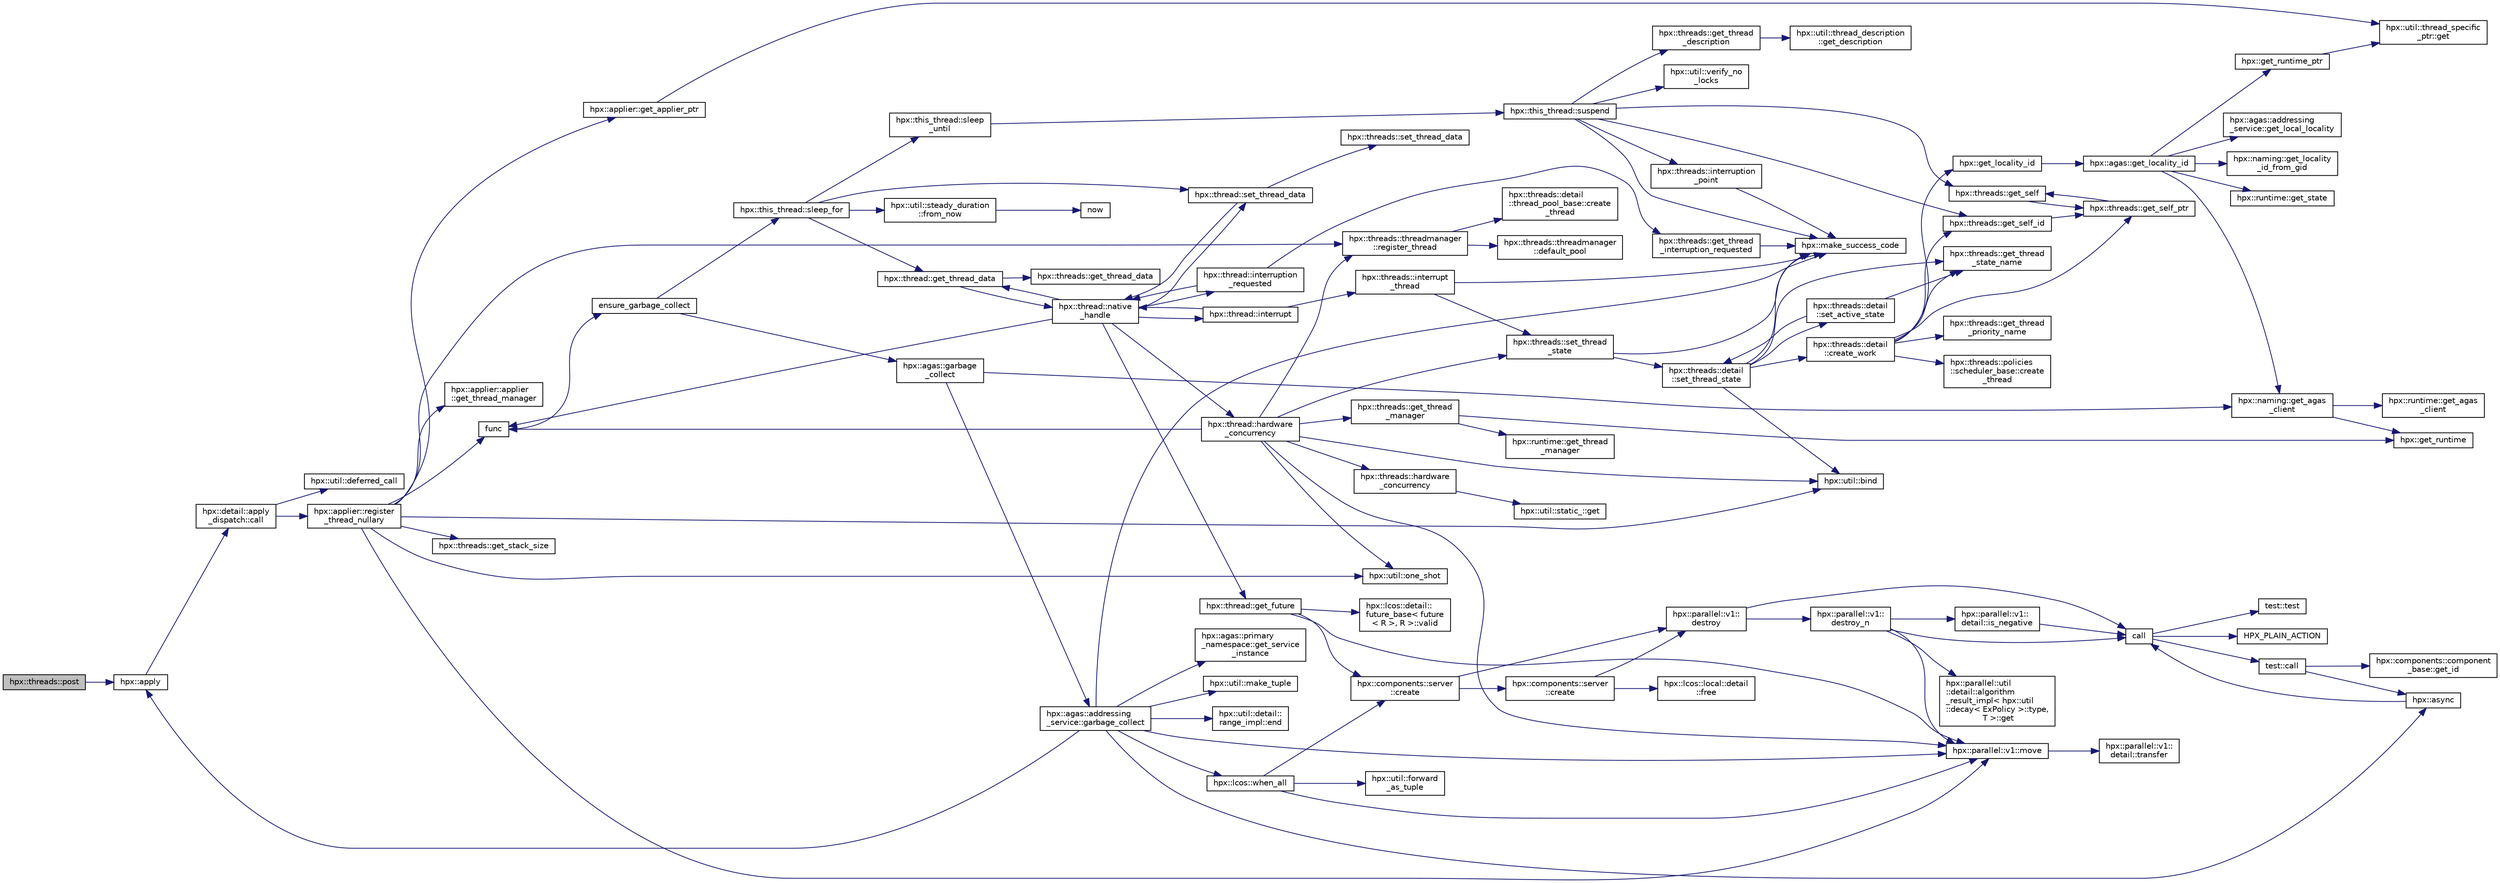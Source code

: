 digraph "hpx::threads::post"
{
  edge [fontname="Helvetica",fontsize="10",labelfontname="Helvetica",labelfontsize="10"];
  node [fontname="Helvetica",fontsize="10",shape=record];
  rankdir="LR";
  Node9685 [label="hpx::threads::post",height=0.2,width=0.4,color="black", fillcolor="grey75", style="filled", fontcolor="black"];
  Node9685 -> Node9686 [color="midnightblue",fontsize="10",style="solid",fontname="Helvetica"];
  Node9686 [label="hpx::apply",height=0.2,width=0.4,color="black", fillcolor="white", style="filled",URL="$d8/d83/namespacehpx.html#aa87762f0db0731d385f3fdfdb25d59fc"];
  Node9686 -> Node9687 [color="midnightblue",fontsize="10",style="solid",fontname="Helvetica"];
  Node9687 [label="hpx::detail::apply\l_dispatch::call",height=0.2,width=0.4,color="black", fillcolor="white", style="filled",URL="$db/de8/structhpx_1_1detail_1_1apply__dispatch.html#a0755fab16d281e74bcff0f8045be9459"];
  Node9687 -> Node9688 [color="midnightblue",fontsize="10",style="solid",fontname="Helvetica"];
  Node9688 [label="hpx::applier::register\l_thread_nullary",height=0.2,width=0.4,color="black", fillcolor="white", style="filled",URL="$d8/dcb/namespacehpx_1_1applier.html#a401cd1145927e58d74d1eb52aaccd936"];
  Node9688 -> Node9689 [color="midnightblue",fontsize="10",style="solid",fontname="Helvetica"];
  Node9689 [label="hpx::applier::get_applier_ptr",height=0.2,width=0.4,color="black", fillcolor="white", style="filled",URL="$d8/dcb/namespacehpx_1_1applier.html#a617483cf2b77ad3a0aa428ade7b35299"];
  Node9689 -> Node9690 [color="midnightblue",fontsize="10",style="solid",fontname="Helvetica"];
  Node9690 [label="hpx::util::thread_specific\l_ptr::get",height=0.2,width=0.4,color="black", fillcolor="white", style="filled",URL="$d4/d4c/structhpx_1_1util_1_1thread__specific__ptr.html#a3b27d8520710478aa41d1f74206bdba9"];
  Node9688 -> Node9691 [color="midnightblue",fontsize="10",style="solid",fontname="Helvetica"];
  Node9691 [label="func",height=0.2,width=0.4,color="black", fillcolor="white", style="filled",URL="$d8/dfd/id__type__ref__counting__1032_8cpp.html#ab811b86ea5107ffb3351fcaa29d2c652"];
  Node9691 -> Node9692 [color="midnightblue",fontsize="10",style="solid",fontname="Helvetica"];
  Node9692 [label="ensure_garbage_collect",height=0.2,width=0.4,color="black", fillcolor="white", style="filled",URL="$d8/dfd/id__type__ref__counting__1032_8cpp.html#a5264b94bf7c262ac0e521fb290d476d5"];
  Node9692 -> Node9693 [color="midnightblue",fontsize="10",style="solid",fontname="Helvetica"];
  Node9693 [label="hpx::this_thread::sleep_for",height=0.2,width=0.4,color="black", fillcolor="white", style="filled",URL="$d9/d52/namespacehpx_1_1this__thread.html#afc042a5a5fa52eef2d1d177a343435cf"];
  Node9693 -> Node9694 [color="midnightblue",fontsize="10",style="solid",fontname="Helvetica"];
  Node9694 [label="hpx::this_thread::sleep\l_until",height=0.2,width=0.4,color="black", fillcolor="white", style="filled",URL="$d9/d52/namespacehpx_1_1this__thread.html#ae12a853980115b23ff0ab8ca06622658"];
  Node9694 -> Node9695 [color="midnightblue",fontsize="10",style="solid",fontname="Helvetica"];
  Node9695 [label="hpx::this_thread::suspend",height=0.2,width=0.4,color="black", fillcolor="white", style="filled",URL="$d9/d52/namespacehpx_1_1this__thread.html#aca220026fb3014c0881d129fe31c0073"];
  Node9695 -> Node9696 [color="midnightblue",fontsize="10",style="solid",fontname="Helvetica"];
  Node9696 [label="hpx::threads::get_self",height=0.2,width=0.4,color="black", fillcolor="white", style="filled",URL="$d7/d28/namespacehpx_1_1threads.html#a07daf4d6d29233f20d66d41ab7b5b8e8"];
  Node9696 -> Node9697 [color="midnightblue",fontsize="10",style="solid",fontname="Helvetica"];
  Node9697 [label="hpx::threads::get_self_ptr",height=0.2,width=0.4,color="black", fillcolor="white", style="filled",URL="$d7/d28/namespacehpx_1_1threads.html#a22877ae347ad884cde3a51397dad6c53"];
  Node9697 -> Node9696 [color="midnightblue",fontsize="10",style="solid",fontname="Helvetica"];
  Node9695 -> Node9698 [color="midnightblue",fontsize="10",style="solid",fontname="Helvetica"];
  Node9698 [label="hpx::threads::get_self_id",height=0.2,width=0.4,color="black", fillcolor="white", style="filled",URL="$d7/d28/namespacehpx_1_1threads.html#afafe0f900b9fac3d4ed3c747625c1cfe"];
  Node9698 -> Node9697 [color="midnightblue",fontsize="10",style="solid",fontname="Helvetica"];
  Node9695 -> Node9699 [color="midnightblue",fontsize="10",style="solid",fontname="Helvetica"];
  Node9699 [label="hpx::threads::interruption\l_point",height=0.2,width=0.4,color="black", fillcolor="white", style="filled",URL="$d7/d28/namespacehpx_1_1threads.html#ada6ec56a12b050707311d8c628089059"];
  Node9699 -> Node9700 [color="midnightblue",fontsize="10",style="solid",fontname="Helvetica"];
  Node9700 [label="hpx::make_success_code",height=0.2,width=0.4,color="black", fillcolor="white", style="filled",URL="$d8/d83/namespacehpx.html#a0e8512a8f49e2a6c8185061181419d8f",tooltip="Returns error_code(hpx::success, \"success\", mode). "];
  Node9695 -> Node9701 [color="midnightblue",fontsize="10",style="solid",fontname="Helvetica"];
  Node9701 [label="hpx::util::verify_no\l_locks",height=0.2,width=0.4,color="black", fillcolor="white", style="filled",URL="$df/dad/namespacehpx_1_1util.html#ae0e1837ee6f09b79b26c2e788d2e9fc9"];
  Node9695 -> Node9702 [color="midnightblue",fontsize="10",style="solid",fontname="Helvetica"];
  Node9702 [label="hpx::threads::get_thread\l_description",height=0.2,width=0.4,color="black", fillcolor="white", style="filled",URL="$d7/d28/namespacehpx_1_1threads.html#a42fc18a7a680f4e8bc633a4b4c956701"];
  Node9702 -> Node9703 [color="midnightblue",fontsize="10",style="solid",fontname="Helvetica"];
  Node9703 [label="hpx::util::thread_description\l::get_description",height=0.2,width=0.4,color="black", fillcolor="white", style="filled",URL="$df/d9e/structhpx_1_1util_1_1thread__description.html#a8c834e14eca6eb228188022577f9f952"];
  Node9695 -> Node9700 [color="midnightblue",fontsize="10",style="solid",fontname="Helvetica"];
  Node9693 -> Node9704 [color="midnightblue",fontsize="10",style="solid",fontname="Helvetica"];
  Node9704 [label="hpx::util::steady_duration\l::from_now",height=0.2,width=0.4,color="black", fillcolor="white", style="filled",URL="$d9/d4f/classhpx_1_1util_1_1steady__duration.html#a0132206d767cd0f7395507b40111a153"];
  Node9704 -> Node9705 [color="midnightblue",fontsize="10",style="solid",fontname="Helvetica"];
  Node9705 [label="now",height=0.2,width=0.4,color="black", fillcolor="white", style="filled",URL="$de/db3/1d__stencil__1__omp_8cpp.html#a89e9667753dccfac455bd37a7a3a7b16"];
  Node9693 -> Node9706 [color="midnightblue",fontsize="10",style="solid",fontname="Helvetica"];
  Node9706 [label="hpx::thread::get_thread_data",height=0.2,width=0.4,color="black", fillcolor="white", style="filled",URL="$de/d9b/classhpx_1_1thread.html#a4535ef82cec3b953d2c941d20e3e3904"];
  Node9706 -> Node9707 [color="midnightblue",fontsize="10",style="solid",fontname="Helvetica"];
  Node9707 [label="hpx::threads::get_thread_data",height=0.2,width=0.4,color="black", fillcolor="white", style="filled",URL="$d7/d28/namespacehpx_1_1threads.html#a8737931ff6303807225f735b2b384ae4"];
  Node9706 -> Node9708 [color="midnightblue",fontsize="10",style="solid",fontname="Helvetica"];
  Node9708 [label="hpx::thread::native\l_handle",height=0.2,width=0.4,color="black", fillcolor="white", style="filled",URL="$de/d9b/classhpx_1_1thread.html#acf48190d264ab64c1c4ec99d0b421b5a"];
  Node9708 -> Node9709 [color="midnightblue",fontsize="10",style="solid",fontname="Helvetica"];
  Node9709 [label="hpx::thread::hardware\l_concurrency",height=0.2,width=0.4,color="black", fillcolor="white", style="filled",URL="$de/d9b/classhpx_1_1thread.html#a8e4fff210e02485ba493bc3a2a956c03"];
  Node9709 -> Node9710 [color="midnightblue",fontsize="10",style="solid",fontname="Helvetica"];
  Node9710 [label="hpx::threads::hardware\l_concurrency",height=0.2,width=0.4,color="black", fillcolor="white", style="filled",URL="$d7/d28/namespacehpx_1_1threads.html#aa8752a235478d2ad7b5ac467b63ab527"];
  Node9710 -> Node9711 [color="midnightblue",fontsize="10",style="solid",fontname="Helvetica"];
  Node9711 [label="hpx::util::static_::get",height=0.2,width=0.4,color="black", fillcolor="white", style="filled",URL="$d3/dbb/structhpx_1_1util_1_1static__.html#a2967c633948a3bf17a3b5405ef5a8318"];
  Node9709 -> Node9691 [color="midnightblue",fontsize="10",style="solid",fontname="Helvetica"];
  Node9709 -> Node9712 [color="midnightblue",fontsize="10",style="solid",fontname="Helvetica"];
  Node9712 [label="hpx::util::bind",height=0.2,width=0.4,color="black", fillcolor="white", style="filled",URL="$df/dad/namespacehpx_1_1util.html#ad844caedf82a0173d6909d910c3e48c6"];
  Node9709 -> Node9713 [color="midnightblue",fontsize="10",style="solid",fontname="Helvetica"];
  Node9713 [label="hpx::util::one_shot",height=0.2,width=0.4,color="black", fillcolor="white", style="filled",URL="$df/dad/namespacehpx_1_1util.html#a273e61be42a72415291e0ec0a4f28c7a"];
  Node9709 -> Node9714 [color="midnightblue",fontsize="10",style="solid",fontname="Helvetica"];
  Node9714 [label="hpx::parallel::v1::move",height=0.2,width=0.4,color="black", fillcolor="white", style="filled",URL="$db/db9/namespacehpx_1_1parallel_1_1v1.html#aa7c4ede081ce786c9d1eb1adff495cfc"];
  Node9714 -> Node9715 [color="midnightblue",fontsize="10",style="solid",fontname="Helvetica"];
  Node9715 [label="hpx::parallel::v1::\ldetail::transfer",height=0.2,width=0.4,color="black", fillcolor="white", style="filled",URL="$d2/ddd/namespacehpx_1_1parallel_1_1v1_1_1detail.html#ab1b56a05e1885ca7cc7ffa1804dd2f3c"];
  Node9709 -> Node9716 [color="midnightblue",fontsize="10",style="solid",fontname="Helvetica"];
  Node9716 [label="hpx::threads::get_thread\l_manager",height=0.2,width=0.4,color="black", fillcolor="white", style="filled",URL="$d7/d28/namespacehpx_1_1threads.html#a076973c3a53beadde7d967e22c4f6cce"];
  Node9716 -> Node9717 [color="midnightblue",fontsize="10",style="solid",fontname="Helvetica"];
  Node9717 [label="hpx::get_runtime",height=0.2,width=0.4,color="black", fillcolor="white", style="filled",URL="$d8/d83/namespacehpx.html#aef902cc6c7dd3b9fbadf34d1e850a070"];
  Node9716 -> Node9718 [color="midnightblue",fontsize="10",style="solid",fontname="Helvetica"];
  Node9718 [label="hpx::runtime::get_thread\l_manager",height=0.2,width=0.4,color="black", fillcolor="white", style="filled",URL="$d0/d7b/classhpx_1_1runtime.html#a865b12d57fcd44a8d3dda3e35414f563"];
  Node9709 -> Node9719 [color="midnightblue",fontsize="10",style="solid",fontname="Helvetica"];
  Node9719 [label="hpx::threads::threadmanager\l::register_thread",height=0.2,width=0.4,color="black", fillcolor="white", style="filled",URL="$d5/daa/classhpx_1_1threads_1_1threadmanager.html#a7f79c7578e08a60ca45eb276ce8133d8"];
  Node9719 -> Node9720 [color="midnightblue",fontsize="10",style="solid",fontname="Helvetica"];
  Node9720 [label="hpx::threads::threadmanager\l::default_pool",height=0.2,width=0.4,color="black", fillcolor="white", style="filled",URL="$d5/daa/classhpx_1_1threads_1_1threadmanager.html#a851f067d03b5dd1c5e6a9a6a841e05df"];
  Node9719 -> Node9721 [color="midnightblue",fontsize="10",style="solid",fontname="Helvetica"];
  Node9721 [label="hpx::threads::detail\l::thread_pool_base::create\l_thread",height=0.2,width=0.4,color="black", fillcolor="white", style="filled",URL="$de/dae/classhpx_1_1threads_1_1detail_1_1thread__pool__base.html#ad35d3779eef6f4528e62a26d71b34b34"];
  Node9709 -> Node9722 [color="midnightblue",fontsize="10",style="solid",fontname="Helvetica"];
  Node9722 [label="hpx::threads::set_thread\l_state",height=0.2,width=0.4,color="black", fillcolor="white", style="filled",URL="$d7/d28/namespacehpx_1_1threads.html#ac0690ad16ad778bcc79dcd727cc33025",tooltip="Set the thread state of the thread referenced by the thread_id id. "];
  Node9722 -> Node9700 [color="midnightblue",fontsize="10",style="solid",fontname="Helvetica"];
  Node9722 -> Node9723 [color="midnightblue",fontsize="10",style="solid",fontname="Helvetica"];
  Node9723 [label="hpx::threads::detail\l::set_thread_state",height=0.2,width=0.4,color="black", fillcolor="white", style="filled",URL="$d2/dd1/namespacehpx_1_1threads_1_1detail.html#af85ddc854c4a149bf1738eb1b111b9ab"];
  Node9723 -> Node9724 [color="midnightblue",fontsize="10",style="solid",fontname="Helvetica"];
  Node9724 [label="hpx::threads::get_thread\l_state_name",height=0.2,width=0.4,color="black", fillcolor="white", style="filled",URL="$d7/d28/namespacehpx_1_1threads.html#a26f91ea8d2195f165c033241c5cd11db"];
  Node9723 -> Node9700 [color="midnightblue",fontsize="10",style="solid",fontname="Helvetica"];
  Node9723 -> Node9712 [color="midnightblue",fontsize="10",style="solid",fontname="Helvetica"];
  Node9723 -> Node9725 [color="midnightblue",fontsize="10",style="solid",fontname="Helvetica"];
  Node9725 [label="hpx::threads::detail\l::set_active_state",height=0.2,width=0.4,color="black", fillcolor="white", style="filled",URL="$d2/dd1/namespacehpx_1_1threads_1_1detail.html#a45884a5bf04ad66a4f259231a3947e76"];
  Node9725 -> Node9724 [color="midnightblue",fontsize="10",style="solid",fontname="Helvetica"];
  Node9725 -> Node9723 [color="midnightblue",fontsize="10",style="solid",fontname="Helvetica"];
  Node9723 -> Node9726 [color="midnightblue",fontsize="10",style="solid",fontname="Helvetica"];
  Node9726 [label="hpx::threads::detail\l::create_work",height=0.2,width=0.4,color="black", fillcolor="white", style="filled",URL="$d2/dd1/namespacehpx_1_1threads_1_1detail.html#ae22384a3c1b1a1940032fad068fb54b1"];
  Node9726 -> Node9724 [color="midnightblue",fontsize="10",style="solid",fontname="Helvetica"];
  Node9726 -> Node9727 [color="midnightblue",fontsize="10",style="solid",fontname="Helvetica"];
  Node9727 [label="hpx::threads::get_thread\l_priority_name",height=0.2,width=0.4,color="black", fillcolor="white", style="filled",URL="$d7/d28/namespacehpx_1_1threads.html#a9c6b2fec0c1cf5b06ff83ce756ca6d42"];
  Node9726 -> Node9697 [color="midnightblue",fontsize="10",style="solid",fontname="Helvetica"];
  Node9726 -> Node9698 [color="midnightblue",fontsize="10",style="solid",fontname="Helvetica"];
  Node9726 -> Node9728 [color="midnightblue",fontsize="10",style="solid",fontname="Helvetica"];
  Node9728 [label="hpx::get_locality_id",height=0.2,width=0.4,color="black", fillcolor="white", style="filled",URL="$d8/d83/namespacehpx.html#a158d7c54a657bb364c1704033010697b",tooltip="Return the number of the locality this function is being called from. "];
  Node9728 -> Node9729 [color="midnightblue",fontsize="10",style="solid",fontname="Helvetica"];
  Node9729 [label="hpx::agas::get_locality_id",height=0.2,width=0.4,color="black", fillcolor="white", style="filled",URL="$dc/d54/namespacehpx_1_1agas.html#a491cc2ddecdf0f1a9129900caa6a4d3e"];
  Node9729 -> Node9730 [color="midnightblue",fontsize="10",style="solid",fontname="Helvetica"];
  Node9730 [label="hpx::get_runtime_ptr",height=0.2,width=0.4,color="black", fillcolor="white", style="filled",URL="$d8/d83/namespacehpx.html#af29daf2bb3e01b4d6495a1742b6cce64"];
  Node9730 -> Node9690 [color="midnightblue",fontsize="10",style="solid",fontname="Helvetica"];
  Node9729 -> Node9731 [color="midnightblue",fontsize="10",style="solid",fontname="Helvetica"];
  Node9731 [label="hpx::runtime::get_state",height=0.2,width=0.4,color="black", fillcolor="white", style="filled",URL="$d0/d7b/classhpx_1_1runtime.html#ab405f80e060dac95d624520f38b0524c"];
  Node9729 -> Node9732 [color="midnightblue",fontsize="10",style="solid",fontname="Helvetica"];
  Node9732 [label="hpx::naming::get_agas\l_client",height=0.2,width=0.4,color="black", fillcolor="white", style="filled",URL="$d4/dc9/namespacehpx_1_1naming.html#a0408fffd5d34b620712a801b0ae3b032"];
  Node9732 -> Node9717 [color="midnightblue",fontsize="10",style="solid",fontname="Helvetica"];
  Node9732 -> Node9733 [color="midnightblue",fontsize="10",style="solid",fontname="Helvetica"];
  Node9733 [label="hpx::runtime::get_agas\l_client",height=0.2,width=0.4,color="black", fillcolor="white", style="filled",URL="$d0/d7b/classhpx_1_1runtime.html#aeb5dddd30d6b9861669af8ad44d1a96a"];
  Node9729 -> Node9734 [color="midnightblue",fontsize="10",style="solid",fontname="Helvetica"];
  Node9734 [label="hpx::agas::addressing\l_service::get_local_locality",height=0.2,width=0.4,color="black", fillcolor="white", style="filled",URL="$db/d58/structhpx_1_1agas_1_1addressing__service.html#ab52c19a37c2a7a006c6c15f90ad0539c"];
  Node9729 -> Node9735 [color="midnightblue",fontsize="10",style="solid",fontname="Helvetica"];
  Node9735 [label="hpx::naming::get_locality\l_id_from_gid",height=0.2,width=0.4,color="black", fillcolor="white", style="filled",URL="$d4/dc9/namespacehpx_1_1naming.html#a7fd43037784560bd04fda9b49e33529f"];
  Node9726 -> Node9736 [color="midnightblue",fontsize="10",style="solid",fontname="Helvetica"];
  Node9736 [label="hpx::threads::policies\l::scheduler_base::create\l_thread",height=0.2,width=0.4,color="black", fillcolor="white", style="filled",URL="$dd/d7e/structhpx_1_1threads_1_1policies_1_1scheduler__base.html#ad3b05cd7f363cc8e8410ce368c3794e0"];
  Node9708 -> Node9737 [color="midnightblue",fontsize="10",style="solid",fontname="Helvetica"];
  Node9737 [label="hpx::thread::interrupt",height=0.2,width=0.4,color="black", fillcolor="white", style="filled",URL="$de/d9b/classhpx_1_1thread.html#ac34d0d033aa743c476a79dbc2e1a8a39"];
  Node9737 -> Node9738 [color="midnightblue",fontsize="10",style="solid",fontname="Helvetica"];
  Node9738 [label="hpx::threads::interrupt\l_thread",height=0.2,width=0.4,color="black", fillcolor="white", style="filled",URL="$d7/d28/namespacehpx_1_1threads.html#a6bdda1a2aab61b9b13d274b5155d7e73"];
  Node9738 -> Node9700 [color="midnightblue",fontsize="10",style="solid",fontname="Helvetica"];
  Node9738 -> Node9722 [color="midnightblue",fontsize="10",style="solid",fontname="Helvetica"];
  Node9737 -> Node9708 [color="midnightblue",fontsize="10",style="solid",fontname="Helvetica"];
  Node9708 -> Node9739 [color="midnightblue",fontsize="10",style="solid",fontname="Helvetica"];
  Node9739 [label="hpx::thread::interruption\l_requested",height=0.2,width=0.4,color="black", fillcolor="white", style="filled",URL="$de/d9b/classhpx_1_1thread.html#a33276bb4c20bbb0b1978944e18ef71b8"];
  Node9739 -> Node9740 [color="midnightblue",fontsize="10",style="solid",fontname="Helvetica"];
  Node9740 [label="hpx::threads::get_thread\l_interruption_requested",height=0.2,width=0.4,color="black", fillcolor="white", style="filled",URL="$d7/d28/namespacehpx_1_1threads.html#ae64a7fdb8b5c8bac7be0c8282672a03b"];
  Node9740 -> Node9700 [color="midnightblue",fontsize="10",style="solid",fontname="Helvetica"];
  Node9739 -> Node9708 [color="midnightblue",fontsize="10",style="solid",fontname="Helvetica"];
  Node9708 -> Node9741 [color="midnightblue",fontsize="10",style="solid",fontname="Helvetica"];
  Node9741 [label="hpx::thread::get_future",height=0.2,width=0.4,color="black", fillcolor="white", style="filled",URL="$de/d9b/classhpx_1_1thread.html#a87fdb0d8da826366fc190ed224900a64"];
  Node9741 -> Node9742 [color="midnightblue",fontsize="10",style="solid",fontname="Helvetica"];
  Node9742 [label="hpx::lcos::detail::\lfuture_base\< future\l\< R \>, R \>::valid",height=0.2,width=0.4,color="black", fillcolor="white", style="filled",URL="$d5/dd7/classhpx_1_1lcos_1_1detail_1_1future__base.html#aaf7beb7374815614363033bd96573e75"];
  Node9741 -> Node9743 [color="midnightblue",fontsize="10",style="solid",fontname="Helvetica"];
  Node9743 [label="hpx::components::server\l::create",height=0.2,width=0.4,color="black", fillcolor="white", style="filled",URL="$d2/da2/namespacehpx_1_1components_1_1server.html#ac776c89f3d68ceb910e8cee9fa937ab4",tooltip="Create arrays of components using their default constructor. "];
  Node9743 -> Node9744 [color="midnightblue",fontsize="10",style="solid",fontname="Helvetica"];
  Node9744 [label="hpx::components::server\l::create",height=0.2,width=0.4,color="black", fillcolor="white", style="filled",URL="$d2/da2/namespacehpx_1_1components_1_1server.html#a77d26de181c97b444565e230577981bd"];
  Node9744 -> Node9745 [color="midnightblue",fontsize="10",style="solid",fontname="Helvetica"];
  Node9745 [label="hpx::lcos::local::detail\l::free",height=0.2,width=0.4,color="black", fillcolor="white", style="filled",URL="$d4/dcb/namespacehpx_1_1lcos_1_1local_1_1detail.html#a55a940f019734e9bb045dc123cd80e48"];
  Node9744 -> Node9746 [color="midnightblue",fontsize="10",style="solid",fontname="Helvetica"];
  Node9746 [label="hpx::parallel::v1::\ldestroy",height=0.2,width=0.4,color="black", fillcolor="white", style="filled",URL="$db/db9/namespacehpx_1_1parallel_1_1v1.html#acf303558375048e8a7cc9a2c2e09477f"];
  Node9746 -> Node9747 [color="midnightblue",fontsize="10",style="solid",fontname="Helvetica"];
  Node9747 [label="call",height=0.2,width=0.4,color="black", fillcolor="white", style="filled",URL="$d2/d67/promise__1620_8cpp.html#a58357f0b82bc761e1d0b9091ed563a70"];
  Node9747 -> Node9748 [color="midnightblue",fontsize="10",style="solid",fontname="Helvetica"];
  Node9748 [label="test::test",height=0.2,width=0.4,color="black", fillcolor="white", style="filled",URL="$d8/d89/structtest.html#ab42d5ece712d716b04cb3f686f297a26"];
  Node9747 -> Node9749 [color="midnightblue",fontsize="10",style="solid",fontname="Helvetica"];
  Node9749 [label="HPX_PLAIN_ACTION",height=0.2,width=0.4,color="black", fillcolor="white", style="filled",URL="$d2/d67/promise__1620_8cpp.html#ab96aab827a4b1fcaf66cfe0ba83fef23"];
  Node9747 -> Node9750 [color="midnightblue",fontsize="10",style="solid",fontname="Helvetica"];
  Node9750 [label="test::call",height=0.2,width=0.4,color="black", fillcolor="white", style="filled",URL="$d8/d89/structtest.html#aeb29e7ed6518b9426ccf1344c52620ae"];
  Node9750 -> Node9751 [color="midnightblue",fontsize="10",style="solid",fontname="Helvetica"];
  Node9751 [label="hpx::async",height=0.2,width=0.4,color="black", fillcolor="white", style="filled",URL="$d8/d83/namespacehpx.html#acb7d8e37b73b823956ce144f9a57eaa4"];
  Node9751 -> Node9747 [color="midnightblue",fontsize="10",style="solid",fontname="Helvetica"];
  Node9750 -> Node9752 [color="midnightblue",fontsize="10",style="solid",fontname="Helvetica"];
  Node9752 [label="hpx::components::component\l_base::get_id",height=0.2,width=0.4,color="black", fillcolor="white", style="filled",URL="$d2/de6/classhpx_1_1components_1_1component__base.html#a4c8fd93514039bdf01c48d66d82b19cd"];
  Node9746 -> Node9753 [color="midnightblue",fontsize="10",style="solid",fontname="Helvetica"];
  Node9753 [label="hpx::parallel::v1::\ldestroy_n",height=0.2,width=0.4,color="black", fillcolor="white", style="filled",URL="$db/db9/namespacehpx_1_1parallel_1_1v1.html#a71d0691132a300690163f5636bcd5bd3"];
  Node9753 -> Node9754 [color="midnightblue",fontsize="10",style="solid",fontname="Helvetica"];
  Node9754 [label="hpx::parallel::v1::\ldetail::is_negative",height=0.2,width=0.4,color="black", fillcolor="white", style="filled",URL="$d2/ddd/namespacehpx_1_1parallel_1_1v1_1_1detail.html#adf2e40fc4b20ad0fd442ee3118a4d527"];
  Node9754 -> Node9747 [color="midnightblue",fontsize="10",style="solid",fontname="Helvetica"];
  Node9753 -> Node9755 [color="midnightblue",fontsize="10",style="solid",fontname="Helvetica"];
  Node9755 [label="hpx::parallel::util\l::detail::algorithm\l_result_impl\< hpx::util\l::decay\< ExPolicy \>::type,\l T \>::get",height=0.2,width=0.4,color="black", fillcolor="white", style="filled",URL="$d2/d42/structhpx_1_1parallel_1_1util_1_1detail_1_1algorithm__result__impl.html#ab5b051e8ec74eff5e0e62fd63f5d377e"];
  Node9753 -> Node9714 [color="midnightblue",fontsize="10",style="solid",fontname="Helvetica"];
  Node9753 -> Node9747 [color="midnightblue",fontsize="10",style="solid",fontname="Helvetica"];
  Node9743 -> Node9746 [color="midnightblue",fontsize="10",style="solid",fontname="Helvetica"];
  Node9741 -> Node9714 [color="midnightblue",fontsize="10",style="solid",fontname="Helvetica"];
  Node9708 -> Node9706 [color="midnightblue",fontsize="10",style="solid",fontname="Helvetica"];
  Node9708 -> Node9756 [color="midnightblue",fontsize="10",style="solid",fontname="Helvetica"];
  Node9756 [label="hpx::thread::set_thread_data",height=0.2,width=0.4,color="black", fillcolor="white", style="filled",URL="$de/d9b/classhpx_1_1thread.html#a7317a3cf5251f3b33c990449570d4cea"];
  Node9756 -> Node9757 [color="midnightblue",fontsize="10",style="solid",fontname="Helvetica"];
  Node9757 [label="hpx::threads::set_thread_data",height=0.2,width=0.4,color="black", fillcolor="white", style="filled",URL="$d7/d28/namespacehpx_1_1threads.html#a00a625acc149fce3ae38e4340454acf7"];
  Node9756 -> Node9708 [color="midnightblue",fontsize="10",style="solid",fontname="Helvetica"];
  Node9708 -> Node9691 [color="midnightblue",fontsize="10",style="solid",fontname="Helvetica"];
  Node9693 -> Node9756 [color="midnightblue",fontsize="10",style="solid",fontname="Helvetica"];
  Node9692 -> Node9758 [color="midnightblue",fontsize="10",style="solid",fontname="Helvetica"];
  Node9758 [label="hpx::agas::garbage\l_collect",height=0.2,width=0.4,color="black", fillcolor="white", style="filled",URL="$dc/d54/namespacehpx_1_1agas.html#a951337adc4f9bd6df00a50737468e911"];
  Node9758 -> Node9732 [color="midnightblue",fontsize="10",style="solid",fontname="Helvetica"];
  Node9758 -> Node9759 [color="midnightblue",fontsize="10",style="solid",fontname="Helvetica"];
  Node9759 [label="hpx::agas::addressing\l_service::garbage_collect",height=0.2,width=0.4,color="black", fillcolor="white", style="filled",URL="$db/d58/structhpx_1_1agas_1_1addressing__service.html#a87dcae0eacf6e62d5103ebf516d86f63"];
  Node9759 -> Node9700 [color="midnightblue",fontsize="10",style="solid",fontname="Helvetica"];
  Node9759 -> Node9760 [color="midnightblue",fontsize="10",style="solid",fontname="Helvetica"];
  Node9760 [label="hpx::agas::primary\l_namespace::get_service\l_instance",height=0.2,width=0.4,color="black", fillcolor="white", style="filled",URL="$d1/d43/structhpx_1_1agas_1_1primary__namespace.html#a7630ff0f30ff8c23b13b4672c5350e2e"];
  Node9759 -> Node9761 [color="midnightblue",fontsize="10",style="solid",fontname="Helvetica"];
  Node9761 [label="hpx::util::make_tuple",height=0.2,width=0.4,color="black", fillcolor="white", style="filled",URL="$df/dad/namespacehpx_1_1util.html#a06fa74211a987d208e013f400a9f5328"];
  Node9759 -> Node9762 [color="midnightblue",fontsize="10",style="solid",fontname="Helvetica"];
  Node9762 [label="hpx::util::detail::\lrange_impl::end",height=0.2,width=0.4,color="black", fillcolor="white", style="filled",URL="$d4/d4a/namespacehpx_1_1util_1_1detail_1_1range__impl.html#afb2ea48b0902f52ee4d8b764807b4316"];
  Node9759 -> Node9686 [color="midnightblue",fontsize="10",style="solid",fontname="Helvetica"];
  Node9759 -> Node9714 [color="midnightblue",fontsize="10",style="solid",fontname="Helvetica"];
  Node9759 -> Node9751 [color="midnightblue",fontsize="10",style="solid",fontname="Helvetica"];
  Node9759 -> Node9763 [color="midnightblue",fontsize="10",style="solid",fontname="Helvetica"];
  Node9763 [label="hpx::lcos::when_all",height=0.2,width=0.4,color="black", fillcolor="white", style="filled",URL="$d2/dc9/namespacehpx_1_1lcos.html#a1a6fb024d8690923fb185d5aee204d54"];
  Node9763 -> Node9764 [color="midnightblue",fontsize="10",style="solid",fontname="Helvetica"];
  Node9764 [label="hpx::util::forward\l_as_tuple",height=0.2,width=0.4,color="black", fillcolor="white", style="filled",URL="$df/dad/namespacehpx_1_1util.html#ab7c31e3f24c3302a4f67b6735a6fa597"];
  Node9763 -> Node9714 [color="midnightblue",fontsize="10",style="solid",fontname="Helvetica"];
  Node9763 -> Node9743 [color="midnightblue",fontsize="10",style="solid",fontname="Helvetica"];
  Node9688 -> Node9712 [color="midnightblue",fontsize="10",style="solid",fontname="Helvetica"];
  Node9688 -> Node9713 [color="midnightblue",fontsize="10",style="solid",fontname="Helvetica"];
  Node9688 -> Node9714 [color="midnightblue",fontsize="10",style="solid",fontname="Helvetica"];
  Node9688 -> Node9765 [color="midnightblue",fontsize="10",style="solid",fontname="Helvetica"];
  Node9765 [label="hpx::threads::get_stack_size",height=0.2,width=0.4,color="black", fillcolor="white", style="filled",URL="$d7/d28/namespacehpx_1_1threads.html#af597241b3c2785150be206737ca04aa6",tooltip="The get_stack_size function is part of the thread related API. It. "];
  Node9688 -> Node9766 [color="midnightblue",fontsize="10",style="solid",fontname="Helvetica"];
  Node9766 [label="hpx::applier::applier\l::get_thread_manager",height=0.2,width=0.4,color="black", fillcolor="white", style="filled",URL="$da/dcb/classhpx_1_1applier_1_1applier.html#acc36d583973701e573be39da97bba866",tooltip="Access the thread-manager instance associated with this applier. "];
  Node9688 -> Node9719 [color="midnightblue",fontsize="10",style="solid",fontname="Helvetica"];
  Node9687 -> Node9767 [color="midnightblue",fontsize="10",style="solid",fontname="Helvetica"];
  Node9767 [label="hpx::util::deferred_call",height=0.2,width=0.4,color="black", fillcolor="white", style="filled",URL="$df/dad/namespacehpx_1_1util.html#acdded623c658a7a3436f7e76bc9d881c"];
}
